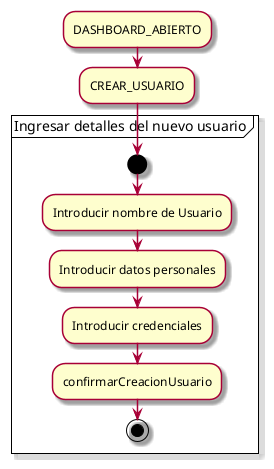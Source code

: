 @startuml
skin rose

:DASHBOARD_ABIERTO;
:CREAR_USUARIO;

partition "Ingresar detalles del nuevo usuario" {
  start
  :Introducir nombre de Usuario;
  :Introducir datos personales;
  :Introducir credenciales;
  :confirmarCreacionUsuario;
  stop
}

@enduml
